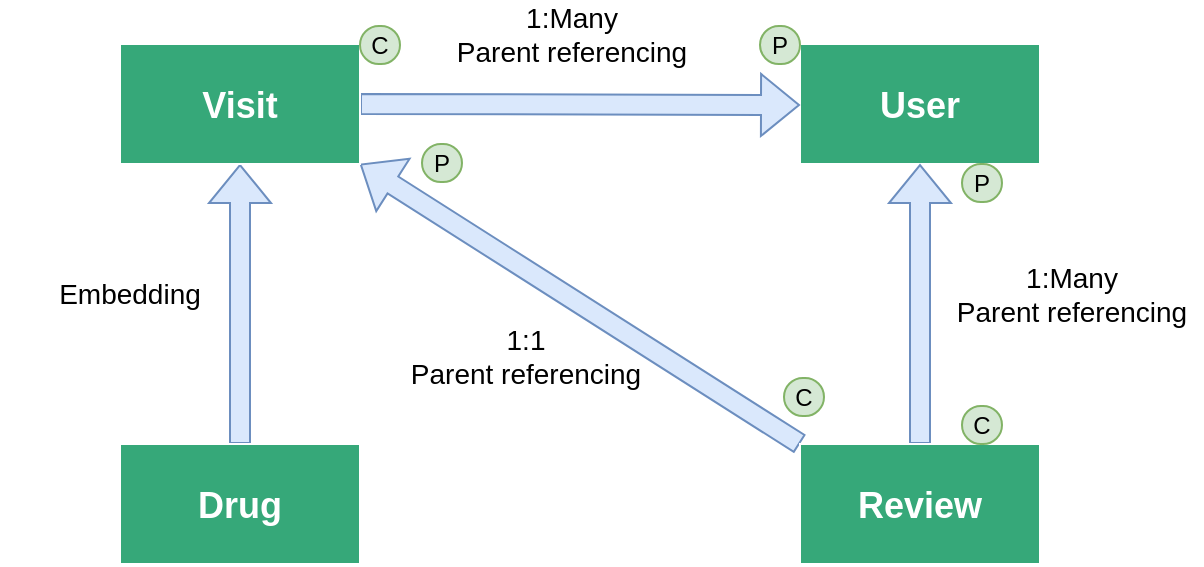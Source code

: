 <mxfile version="24.7.17">
  <diagram name="Page-1" id="adH4HA1BlCtXch-3m-Xq">
    <mxGraphModel dx="1066" dy="453" grid="1" gridSize="10" guides="1" tooltips="1" connect="1" arrows="1" fold="1" page="1" pageScale="1" pageWidth="1400" pageHeight="850" math="0" shadow="0">
      <root>
        <mxCell id="0" />
        <mxCell id="1" parent="0" />
        <mxCell id="GDoG5F42C37ww6WBeqSB-28" value="&lt;h2 style=&quot;line-height: 100%;&quot;&gt;&lt;font color=&quot;#ffffff&quot;&gt;User&lt;/font&gt;&lt;/h2&gt;" style="rounded=0;whiteSpace=wrap;html=1;fillColor=#36A879;strokeColor=#FFFFFF;" vertex="1" parent="1">
          <mxGeometry x="920" y="290" width="120" height="60" as="geometry" />
        </mxCell>
        <mxCell id="GDoG5F42C37ww6WBeqSB-30" style="edgeStyle=none;shape=flexArrow;rounded=0;orthogonalLoop=1;jettySize=auto;html=1;entryX=0.5;entryY=1;entryDx=0;entryDy=0;fillColor=#dae8fc;strokeColor=#6c8ebf;" edge="1" parent="1" source="GDoG5F42C37ww6WBeqSB-31" target="GDoG5F42C37ww6WBeqSB-38">
          <mxGeometry relative="1" as="geometry" />
        </mxCell>
        <mxCell id="GDoG5F42C37ww6WBeqSB-31" value="&lt;h2 style=&quot;line-height: 100%;&quot;&gt;&lt;font color=&quot;#ffffff&quot;&gt;Drug&lt;/font&gt;&lt;/h2&gt;" style="rounded=0;whiteSpace=wrap;html=1;fillColor=#36A879;strokeColor=#FFFFFF;" vertex="1" parent="1">
          <mxGeometry x="580" y="490" width="120" height="60" as="geometry" />
        </mxCell>
        <mxCell id="GDoG5F42C37ww6WBeqSB-32" style="edgeStyle=none;shape=flexArrow;rounded=0;orthogonalLoop=1;jettySize=auto;html=1;exitX=0;exitY=0;exitDx=0;exitDy=0;entryX=1;entryY=1;entryDx=0;entryDy=0;fillColor=#dae8fc;strokeColor=#6c8ebf;" edge="1" parent="1" source="GDoG5F42C37ww6WBeqSB-35" target="GDoG5F42C37ww6WBeqSB-38">
          <mxGeometry relative="1" as="geometry" />
        </mxCell>
        <mxCell id="GDoG5F42C37ww6WBeqSB-33" style="edgeStyle=none;shape=flexArrow;rounded=0;orthogonalLoop=1;jettySize=auto;html=1;entryX=0.5;entryY=1;entryDx=0;entryDy=0;fillColor=#dae8fc;strokeColor=#6c8ebf;" edge="1" parent="1" source="GDoG5F42C37ww6WBeqSB-35" target="GDoG5F42C37ww6WBeqSB-28">
          <mxGeometry relative="1" as="geometry" />
        </mxCell>
        <mxCell id="GDoG5F42C37ww6WBeqSB-35" value="&lt;h2 style=&quot;line-height: 100%;&quot;&gt;&lt;font color=&quot;#ffffff&quot;&gt;Review&lt;/font&gt;&lt;/h2&gt;" style="rounded=0;whiteSpace=wrap;html=1;fillColor=#36A879;strokeColor=#FFFFFF;" vertex="1" parent="1">
          <mxGeometry x="920" y="490" width="120" height="60" as="geometry" />
        </mxCell>
        <mxCell id="GDoG5F42C37ww6WBeqSB-36" style="edgeStyle=none;shape=flexArrow;rounded=0;orthogonalLoop=1;jettySize=auto;html=1;exitX=1;exitY=0.5;exitDx=0;exitDy=0;entryX=0;entryY=0.509;entryDx=0;entryDy=0;entryPerimeter=0;fillColor=#dae8fc;strokeColor=#6c8ebf;" edge="1" parent="1" source="GDoG5F42C37ww6WBeqSB-38" target="GDoG5F42C37ww6WBeqSB-28">
          <mxGeometry relative="1" as="geometry">
            <mxPoint x="910" y="320.538" as="targetPoint" />
          </mxGeometry>
        </mxCell>
        <mxCell id="GDoG5F42C37ww6WBeqSB-38" value="&lt;h2 style=&quot;line-height: 100%;&quot;&gt;&lt;font color=&quot;#ffffff&quot;&gt;Visit&lt;/font&gt;&lt;/h2&gt;" style="rounded=0;whiteSpace=wrap;html=1;fillColor=#36A879;strokeColor=#FFFFFF;" vertex="1" parent="1">
          <mxGeometry x="580" y="290" width="120" height="60" as="geometry" />
        </mxCell>
        <mxCell id="GDoG5F42C37ww6WBeqSB-39" value="&lt;font style=&quot;font-size: 14px;&quot;&gt;1:Many&lt;/font&gt;&lt;div style=&quot;font-size: 14px;&quot;&gt;&lt;font style=&quot;font-size: 14px;&quot;&gt;Parent referencing&lt;/font&gt;&lt;/div&gt;" style="text;strokeColor=none;align=center;fillColor=none;html=1;verticalAlign=middle;whiteSpace=wrap;rounded=0;" vertex="1" parent="1">
          <mxGeometry x="741" y="270" width="130" height="30" as="geometry" />
        </mxCell>
        <mxCell id="GDoG5F42C37ww6WBeqSB-41" value="&lt;span style=&quot;font-size: 14px;&quot;&gt;Embedding&lt;/span&gt;" style="text;strokeColor=none;align=center;fillColor=none;html=1;verticalAlign=middle;whiteSpace=wrap;rounded=0;" vertex="1" parent="1">
          <mxGeometry x="520" y="400" width="130" height="30" as="geometry" />
        </mxCell>
        <mxCell id="GDoG5F42C37ww6WBeqSB-43" value="&lt;font style=&quot;font-size: 14px;&quot;&gt;1:Many&lt;/font&gt;&lt;div style=&quot;font-size: 14px;&quot;&gt;&lt;font style=&quot;font-size: 14px;&quot;&gt;Parent referencing&lt;/font&gt;&lt;/div&gt;" style="text;strokeColor=none;align=center;fillColor=none;html=1;verticalAlign=middle;whiteSpace=wrap;rounded=0;" vertex="1" parent="1">
          <mxGeometry x="991" y="400" width="130" height="30" as="geometry" />
        </mxCell>
        <mxCell id="GDoG5F42C37ww6WBeqSB-44" value="&lt;font style=&quot;font-size: 14px;&quot;&gt;1:1&lt;/font&gt;&lt;div style=&quot;font-size: 14px;&quot;&gt;&lt;font style=&quot;font-size: 14px;&quot;&gt;Parent referencing&lt;/font&gt;&lt;/div&gt;" style="text;strokeColor=none;align=center;fillColor=none;html=1;verticalAlign=middle;whiteSpace=wrap;rounded=0;" vertex="1" parent="1">
          <mxGeometry x="718" y="431" width="130" height="30" as="geometry" />
        </mxCell>
        <mxCell id="GDoG5F42C37ww6WBeqSB-47" value="C" style="text;strokeColor=#82b366;align=center;fillColor=#d5e8d4;html=1;verticalAlign=middle;whiteSpace=wrap;rounded=1;glass=0;arcSize=50;shadow=0;movable=1;resizable=1;rotatable=1;deletable=1;editable=1;locked=0;connectable=1;" vertex="1" parent="1">
          <mxGeometry x="1001" y="471" width="20" height="19" as="geometry" />
        </mxCell>
        <mxCell id="GDoG5F42C37ww6WBeqSB-48" value="C" style="text;strokeColor=#82b366;align=center;fillColor=#d5e8d4;html=1;verticalAlign=middle;whiteSpace=wrap;rounded=1;glass=0;arcSize=50;shadow=0;movable=1;resizable=1;rotatable=1;deletable=1;editable=1;locked=0;connectable=1;" vertex="1" parent="1">
          <mxGeometry x="912" y="457" width="20" height="19" as="geometry" />
        </mxCell>
        <mxCell id="GDoG5F42C37ww6WBeqSB-50" value="C" style="text;strokeColor=#82b366;align=center;fillColor=#d5e8d4;html=1;verticalAlign=middle;whiteSpace=wrap;rounded=1;glass=0;arcSize=50;shadow=0;movable=1;resizable=1;rotatable=1;deletable=1;editable=1;locked=0;connectable=1;" vertex="1" parent="1">
          <mxGeometry x="700" y="281" width="20" height="19" as="geometry" />
        </mxCell>
        <mxCell id="GDoG5F42C37ww6WBeqSB-51" value="P" style="text;strokeColor=#82b366;align=center;fillColor=#d5e8d4;html=1;verticalAlign=middle;whiteSpace=wrap;rounded=1;glass=0;arcSize=50;shadow=0;movable=1;resizable=1;rotatable=1;deletable=1;editable=1;locked=0;connectable=1;" vertex="1" parent="1">
          <mxGeometry x="731" y="340" width="20" height="19" as="geometry" />
        </mxCell>
        <mxCell id="GDoG5F42C37ww6WBeqSB-52" value="P" style="text;strokeColor=#82b366;align=center;fillColor=#d5e8d4;html=1;verticalAlign=middle;whiteSpace=wrap;rounded=1;glass=0;arcSize=50;shadow=0;movable=1;resizable=1;rotatable=1;deletable=1;editable=1;locked=0;connectable=1;" vertex="1" parent="1">
          <mxGeometry x="900" y="281" width="20" height="19" as="geometry" />
        </mxCell>
        <mxCell id="GDoG5F42C37ww6WBeqSB-53" value="P" style="text;strokeColor=#82b366;align=center;fillColor=#d5e8d4;html=1;verticalAlign=middle;whiteSpace=wrap;rounded=1;glass=0;arcSize=50;shadow=0;movable=1;resizable=1;rotatable=1;deletable=1;editable=1;locked=0;connectable=1;" vertex="1" parent="1">
          <mxGeometry x="1001" y="350" width="20" height="19" as="geometry" />
        </mxCell>
      </root>
    </mxGraphModel>
  </diagram>
</mxfile>
